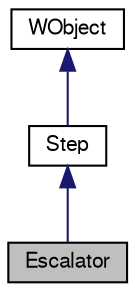 digraph "Escalator"
{
 // LATEX_PDF_SIZE
  bgcolor="transparent";
  edge [fontname="FreeSans",fontsize="10",labelfontname="FreeSans",labelfontsize="10"];
  node [fontname="FreeSans",fontsize="10",shape=record];
  Node1 [label="Escalator",height=0.2,width=0.4,color="black", fillcolor="grey75", style="filled", fontcolor="black",tooltip="Escalator class."];
  Node2 -> Node1 [dir="back",color="midnightblue",fontsize="10",style="solid",fontname="FreeSans"];
  Node2 [label="Step",height=0.2,width=0.4,color="black",URL="$a01968.html",tooltip="Step class."];
  Node3 -> Node2 [dir="back",color="midnightblue",fontsize="10",style="solid",fontname="FreeSans"];
  Node3 [label="WObject",height=0.2,width=0.4,color="black",URL="$a02108.html",tooltip="WObject Class."];
}
